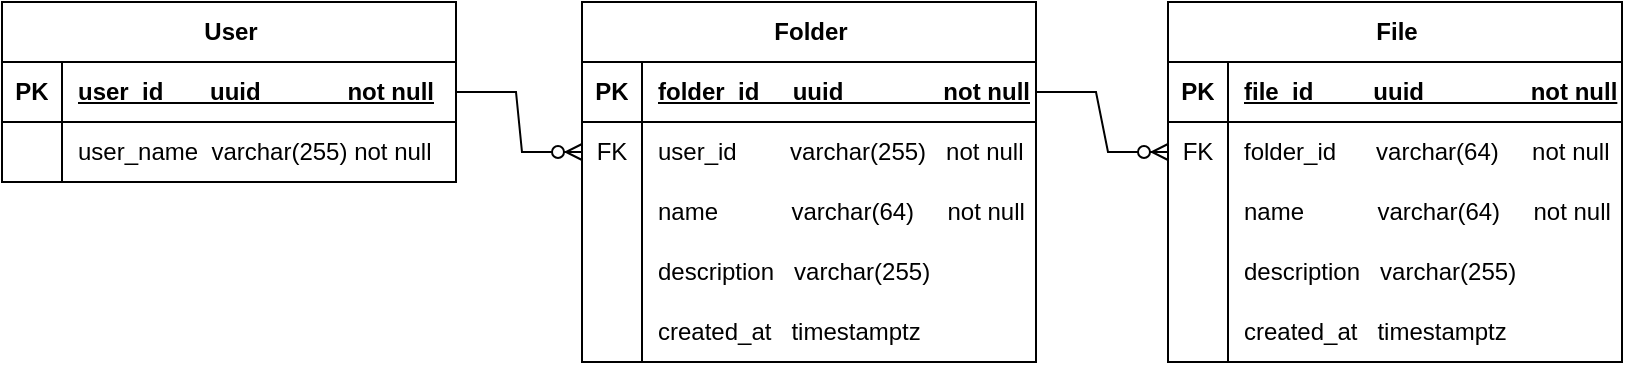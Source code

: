 <mxfile version="24.2.5" type="device">
  <diagram name="第 1 页" id="-aY_tYfyFnsMvgZZsw-B">
    <mxGraphModel dx="1050" dy="621" grid="1" gridSize="10" guides="1" tooltips="1" connect="1" arrows="1" fold="1" page="1" pageScale="1" pageWidth="850" pageHeight="1100" math="0" shadow="0">
      <root>
        <mxCell id="0" />
        <mxCell id="1" parent="0" />
        <mxCell id="qYd_ZiP-QyzaHjI4jwwQ-1" value="User" style="shape=table;startSize=30;container=1;collapsible=1;childLayout=tableLayout;fixedRows=1;rowLines=0;fontStyle=1;align=center;resizeLast=1;html=1;" vertex="1" parent="1">
          <mxGeometry x="20" y="40" width="227" height="90" as="geometry" />
        </mxCell>
        <mxCell id="qYd_ZiP-QyzaHjI4jwwQ-2" value="" style="shape=tableRow;horizontal=0;startSize=0;swimlaneHead=0;swimlaneBody=0;fillColor=none;collapsible=0;dropTarget=0;points=[[0,0.5],[1,0.5]];portConstraint=eastwest;top=0;left=0;right=0;bottom=1;" vertex="1" parent="qYd_ZiP-QyzaHjI4jwwQ-1">
          <mxGeometry y="30" width="227" height="30" as="geometry" />
        </mxCell>
        <mxCell id="qYd_ZiP-QyzaHjI4jwwQ-3" value="PK" style="shape=partialRectangle;connectable=0;fillColor=none;top=0;left=0;bottom=0;right=0;fontStyle=1;overflow=hidden;whiteSpace=wrap;html=1;" vertex="1" parent="qYd_ZiP-QyzaHjI4jwwQ-2">
          <mxGeometry width="30" height="30" as="geometry">
            <mxRectangle width="30" height="30" as="alternateBounds" />
          </mxGeometry>
        </mxCell>
        <mxCell id="qYd_ZiP-QyzaHjI4jwwQ-4" value="user_id&amp;nbsp; &amp;nbsp; &amp;nbsp; &amp;nbsp;uuid&amp;nbsp; &amp;nbsp; &amp;nbsp; &amp;nbsp; &amp;nbsp; &amp;nbsp; &amp;nbsp;not null" style="shape=partialRectangle;connectable=0;fillColor=none;top=0;left=0;bottom=0;right=0;align=left;spacingLeft=6;fontStyle=5;overflow=hidden;whiteSpace=wrap;html=1;" vertex="1" parent="qYd_ZiP-QyzaHjI4jwwQ-2">
          <mxGeometry x="30" width="197" height="30" as="geometry">
            <mxRectangle width="197" height="30" as="alternateBounds" />
          </mxGeometry>
        </mxCell>
        <mxCell id="qYd_ZiP-QyzaHjI4jwwQ-5" value="" style="shape=tableRow;horizontal=0;startSize=0;swimlaneHead=0;swimlaneBody=0;fillColor=none;collapsible=0;dropTarget=0;points=[[0,0.5],[1,0.5]];portConstraint=eastwest;top=0;left=0;right=0;bottom=0;" vertex="1" parent="qYd_ZiP-QyzaHjI4jwwQ-1">
          <mxGeometry y="60" width="227" height="30" as="geometry" />
        </mxCell>
        <mxCell id="qYd_ZiP-QyzaHjI4jwwQ-6" value="" style="shape=partialRectangle;connectable=0;fillColor=none;top=0;left=0;bottom=0;right=0;editable=1;overflow=hidden;whiteSpace=wrap;html=1;" vertex="1" parent="qYd_ZiP-QyzaHjI4jwwQ-5">
          <mxGeometry width="30" height="30" as="geometry">
            <mxRectangle width="30" height="30" as="alternateBounds" />
          </mxGeometry>
        </mxCell>
        <mxCell id="qYd_ZiP-QyzaHjI4jwwQ-7" value="user_name&amp;nbsp; varchar(255) not null" style="shape=partialRectangle;connectable=0;fillColor=none;top=0;left=0;bottom=0;right=0;align=left;spacingLeft=6;overflow=hidden;whiteSpace=wrap;html=1;" vertex="1" parent="qYd_ZiP-QyzaHjI4jwwQ-5">
          <mxGeometry x="30" width="197" height="30" as="geometry">
            <mxRectangle width="197" height="30" as="alternateBounds" />
          </mxGeometry>
        </mxCell>
        <mxCell id="qYd_ZiP-QyzaHjI4jwwQ-14" value="Folder" style="shape=table;startSize=30;container=1;collapsible=1;childLayout=tableLayout;fixedRows=1;rowLines=0;fontStyle=1;align=center;resizeLast=1;html=1;" vertex="1" parent="1">
          <mxGeometry x="310" y="40" width="227" height="180" as="geometry" />
        </mxCell>
        <mxCell id="qYd_ZiP-QyzaHjI4jwwQ-15" value="" style="shape=tableRow;horizontal=0;startSize=0;swimlaneHead=0;swimlaneBody=0;fillColor=none;collapsible=0;dropTarget=0;points=[[0,0.5],[1,0.5]];portConstraint=eastwest;top=0;left=0;right=0;bottom=1;" vertex="1" parent="qYd_ZiP-QyzaHjI4jwwQ-14">
          <mxGeometry y="30" width="227" height="30" as="geometry" />
        </mxCell>
        <mxCell id="qYd_ZiP-QyzaHjI4jwwQ-16" value="PK" style="shape=partialRectangle;connectable=0;fillColor=none;top=0;left=0;bottom=0;right=0;fontStyle=1;overflow=hidden;whiteSpace=wrap;html=1;" vertex="1" parent="qYd_ZiP-QyzaHjI4jwwQ-15">
          <mxGeometry width="30" height="30" as="geometry">
            <mxRectangle width="30" height="30" as="alternateBounds" />
          </mxGeometry>
        </mxCell>
        <mxCell id="qYd_ZiP-QyzaHjI4jwwQ-17" value="folder_id&amp;nbsp; &amp;nbsp; &amp;nbsp;uuid&amp;nbsp; &amp;nbsp; &amp;nbsp; &amp;nbsp; &amp;nbsp; &amp;nbsp; &amp;nbsp; &amp;nbsp;not null" style="shape=partialRectangle;connectable=0;fillColor=none;top=0;left=0;bottom=0;right=0;align=left;spacingLeft=6;fontStyle=5;overflow=hidden;whiteSpace=wrap;html=1;" vertex="1" parent="qYd_ZiP-QyzaHjI4jwwQ-15">
          <mxGeometry x="30" width="197" height="30" as="geometry">
            <mxRectangle width="197" height="30" as="alternateBounds" />
          </mxGeometry>
        </mxCell>
        <mxCell id="qYd_ZiP-QyzaHjI4jwwQ-50" style="shape=tableRow;horizontal=0;startSize=0;swimlaneHead=0;swimlaneBody=0;fillColor=none;collapsible=0;dropTarget=0;points=[[0,0.5],[1,0.5]];portConstraint=eastwest;top=0;left=0;right=0;bottom=0;" vertex="1" parent="qYd_ZiP-QyzaHjI4jwwQ-14">
          <mxGeometry y="60" width="227" height="30" as="geometry" />
        </mxCell>
        <mxCell id="qYd_ZiP-QyzaHjI4jwwQ-51" value="FK" style="shape=partialRectangle;connectable=0;fillColor=none;top=0;left=0;bottom=0;right=0;editable=1;overflow=hidden;whiteSpace=wrap;html=1;" vertex="1" parent="qYd_ZiP-QyzaHjI4jwwQ-50">
          <mxGeometry width="30" height="30" as="geometry">
            <mxRectangle width="30" height="30" as="alternateBounds" />
          </mxGeometry>
        </mxCell>
        <mxCell id="qYd_ZiP-QyzaHjI4jwwQ-52" value="user_id&amp;nbsp; &amp;nbsp; &amp;nbsp; &amp;nbsp; varchar(255)&amp;nbsp; &amp;nbsp;not null" style="shape=partialRectangle;connectable=0;fillColor=none;top=0;left=0;bottom=0;right=0;align=left;spacingLeft=6;overflow=hidden;whiteSpace=wrap;html=1;" vertex="1" parent="qYd_ZiP-QyzaHjI4jwwQ-50">
          <mxGeometry x="30" width="197" height="30" as="geometry">
            <mxRectangle width="197" height="30" as="alternateBounds" />
          </mxGeometry>
        </mxCell>
        <mxCell id="qYd_ZiP-QyzaHjI4jwwQ-18" value="" style="shape=tableRow;horizontal=0;startSize=0;swimlaneHead=0;swimlaneBody=0;fillColor=none;collapsible=0;dropTarget=0;points=[[0,0.5],[1,0.5]];portConstraint=eastwest;top=0;left=0;right=0;bottom=0;" vertex="1" parent="qYd_ZiP-QyzaHjI4jwwQ-14">
          <mxGeometry y="90" width="227" height="30" as="geometry" />
        </mxCell>
        <mxCell id="qYd_ZiP-QyzaHjI4jwwQ-19" value="" style="shape=partialRectangle;connectable=0;fillColor=none;top=0;left=0;bottom=0;right=0;editable=1;overflow=hidden;whiteSpace=wrap;html=1;" vertex="1" parent="qYd_ZiP-QyzaHjI4jwwQ-18">
          <mxGeometry width="30" height="30" as="geometry">
            <mxRectangle width="30" height="30" as="alternateBounds" />
          </mxGeometry>
        </mxCell>
        <mxCell id="qYd_ZiP-QyzaHjI4jwwQ-20" value="name&amp;nbsp; &amp;nbsp; &amp;nbsp; &amp;nbsp; &amp;nbsp; &amp;nbsp;varchar(64)&amp;nbsp; &amp;nbsp; &amp;nbsp;not null" style="shape=partialRectangle;connectable=0;fillColor=none;top=0;left=0;bottom=0;right=0;align=left;spacingLeft=6;overflow=hidden;whiteSpace=wrap;html=1;" vertex="1" parent="qYd_ZiP-QyzaHjI4jwwQ-18">
          <mxGeometry x="30" width="197" height="30" as="geometry">
            <mxRectangle width="197" height="30" as="alternateBounds" />
          </mxGeometry>
        </mxCell>
        <mxCell id="qYd_ZiP-QyzaHjI4jwwQ-21" value="" style="shape=tableRow;horizontal=0;startSize=0;swimlaneHead=0;swimlaneBody=0;fillColor=none;collapsible=0;dropTarget=0;points=[[0,0.5],[1,0.5]];portConstraint=eastwest;top=0;left=0;right=0;bottom=0;" vertex="1" parent="qYd_ZiP-QyzaHjI4jwwQ-14">
          <mxGeometry y="120" width="227" height="30" as="geometry" />
        </mxCell>
        <mxCell id="qYd_ZiP-QyzaHjI4jwwQ-22" value="" style="shape=partialRectangle;connectable=0;fillColor=none;top=0;left=0;bottom=0;right=0;editable=1;overflow=hidden;whiteSpace=wrap;html=1;" vertex="1" parent="qYd_ZiP-QyzaHjI4jwwQ-21">
          <mxGeometry width="30" height="30" as="geometry">
            <mxRectangle width="30" height="30" as="alternateBounds" />
          </mxGeometry>
        </mxCell>
        <mxCell id="qYd_ZiP-QyzaHjI4jwwQ-23" value="description&amp;nbsp; &amp;nbsp;varchar(255)" style="shape=partialRectangle;connectable=0;fillColor=none;top=0;left=0;bottom=0;right=0;align=left;spacingLeft=6;overflow=hidden;whiteSpace=wrap;html=1;" vertex="1" parent="qYd_ZiP-QyzaHjI4jwwQ-21">
          <mxGeometry x="30" width="197" height="30" as="geometry">
            <mxRectangle width="197" height="30" as="alternateBounds" />
          </mxGeometry>
        </mxCell>
        <mxCell id="qYd_ZiP-QyzaHjI4jwwQ-24" value="" style="shape=tableRow;horizontal=0;startSize=0;swimlaneHead=0;swimlaneBody=0;fillColor=none;collapsible=0;dropTarget=0;points=[[0,0.5],[1,0.5]];portConstraint=eastwest;top=0;left=0;right=0;bottom=0;" vertex="1" parent="qYd_ZiP-QyzaHjI4jwwQ-14">
          <mxGeometry y="150" width="227" height="30" as="geometry" />
        </mxCell>
        <mxCell id="qYd_ZiP-QyzaHjI4jwwQ-25" value="" style="shape=partialRectangle;connectable=0;fillColor=none;top=0;left=0;bottom=0;right=0;editable=1;overflow=hidden;whiteSpace=wrap;html=1;" vertex="1" parent="qYd_ZiP-QyzaHjI4jwwQ-24">
          <mxGeometry width="30" height="30" as="geometry">
            <mxRectangle width="30" height="30" as="alternateBounds" />
          </mxGeometry>
        </mxCell>
        <mxCell id="qYd_ZiP-QyzaHjI4jwwQ-26" value="created_at&amp;nbsp; &amp;nbsp;timestamptz" style="shape=partialRectangle;connectable=0;fillColor=none;top=0;left=0;bottom=0;right=0;align=left;spacingLeft=6;overflow=hidden;whiteSpace=wrap;html=1;" vertex="1" parent="qYd_ZiP-QyzaHjI4jwwQ-24">
          <mxGeometry x="30" width="197" height="30" as="geometry">
            <mxRectangle width="197" height="30" as="alternateBounds" />
          </mxGeometry>
        </mxCell>
        <mxCell id="qYd_ZiP-QyzaHjI4jwwQ-27" value="File" style="shape=table;startSize=30;container=1;collapsible=1;childLayout=tableLayout;fixedRows=1;rowLines=0;fontStyle=1;align=center;resizeLast=1;html=1;" vertex="1" parent="1">
          <mxGeometry x="603" y="40" width="227" height="180" as="geometry" />
        </mxCell>
        <mxCell id="qYd_ZiP-QyzaHjI4jwwQ-28" value="" style="shape=tableRow;horizontal=0;startSize=0;swimlaneHead=0;swimlaneBody=0;fillColor=none;collapsible=0;dropTarget=0;points=[[0,0.5],[1,0.5]];portConstraint=eastwest;top=0;left=0;right=0;bottom=1;" vertex="1" parent="qYd_ZiP-QyzaHjI4jwwQ-27">
          <mxGeometry y="30" width="227" height="30" as="geometry" />
        </mxCell>
        <mxCell id="qYd_ZiP-QyzaHjI4jwwQ-29" value="PK" style="shape=partialRectangle;connectable=0;fillColor=none;top=0;left=0;bottom=0;right=0;fontStyle=1;overflow=hidden;whiteSpace=wrap;html=1;" vertex="1" parent="qYd_ZiP-QyzaHjI4jwwQ-28">
          <mxGeometry width="30" height="30" as="geometry">
            <mxRectangle width="30" height="30" as="alternateBounds" />
          </mxGeometry>
        </mxCell>
        <mxCell id="qYd_ZiP-QyzaHjI4jwwQ-30" value="file_id&amp;nbsp; &amp;nbsp; &amp;nbsp; &amp;nbsp; &amp;nbsp;uuid&amp;nbsp; &amp;nbsp; &amp;nbsp; &amp;nbsp; &amp;nbsp; &amp;nbsp; &amp;nbsp; &amp;nbsp; not null" style="shape=partialRectangle;connectable=0;fillColor=none;top=0;left=0;bottom=0;right=0;align=left;spacingLeft=6;fontStyle=5;overflow=hidden;whiteSpace=wrap;html=1;" vertex="1" parent="qYd_ZiP-QyzaHjI4jwwQ-28">
          <mxGeometry x="30" width="197" height="30" as="geometry">
            <mxRectangle width="197" height="30" as="alternateBounds" />
          </mxGeometry>
        </mxCell>
        <mxCell id="qYd_ZiP-QyzaHjI4jwwQ-55" style="shape=tableRow;horizontal=0;startSize=0;swimlaneHead=0;swimlaneBody=0;fillColor=none;collapsible=0;dropTarget=0;points=[[0,0.5],[1,0.5]];portConstraint=eastwest;top=0;left=0;right=0;bottom=0;" vertex="1" parent="qYd_ZiP-QyzaHjI4jwwQ-27">
          <mxGeometry y="60" width="227" height="30" as="geometry" />
        </mxCell>
        <mxCell id="qYd_ZiP-QyzaHjI4jwwQ-56" value="FK" style="shape=partialRectangle;connectable=0;fillColor=none;top=0;left=0;bottom=0;right=0;editable=1;overflow=hidden;whiteSpace=wrap;html=1;" vertex="1" parent="qYd_ZiP-QyzaHjI4jwwQ-55">
          <mxGeometry width="30" height="30" as="geometry">
            <mxRectangle width="30" height="30" as="alternateBounds" />
          </mxGeometry>
        </mxCell>
        <mxCell id="qYd_ZiP-QyzaHjI4jwwQ-57" value="folder_id&amp;nbsp; &amp;nbsp; &amp;nbsp; varchar(64)&amp;nbsp; &amp;nbsp; &amp;nbsp;not null" style="shape=partialRectangle;connectable=0;fillColor=none;top=0;left=0;bottom=0;right=0;align=left;spacingLeft=6;overflow=hidden;whiteSpace=wrap;html=1;" vertex="1" parent="qYd_ZiP-QyzaHjI4jwwQ-55">
          <mxGeometry x="30" width="197" height="30" as="geometry">
            <mxRectangle width="197" height="30" as="alternateBounds" />
          </mxGeometry>
        </mxCell>
        <mxCell id="qYd_ZiP-QyzaHjI4jwwQ-31" value="" style="shape=tableRow;horizontal=0;startSize=0;swimlaneHead=0;swimlaneBody=0;fillColor=none;collapsible=0;dropTarget=0;points=[[0,0.5],[1,0.5]];portConstraint=eastwest;top=0;left=0;right=0;bottom=0;" vertex="1" parent="qYd_ZiP-QyzaHjI4jwwQ-27">
          <mxGeometry y="90" width="227" height="30" as="geometry" />
        </mxCell>
        <mxCell id="qYd_ZiP-QyzaHjI4jwwQ-32" value="" style="shape=partialRectangle;connectable=0;fillColor=none;top=0;left=0;bottom=0;right=0;editable=1;overflow=hidden;whiteSpace=wrap;html=1;" vertex="1" parent="qYd_ZiP-QyzaHjI4jwwQ-31">
          <mxGeometry width="30" height="30" as="geometry">
            <mxRectangle width="30" height="30" as="alternateBounds" />
          </mxGeometry>
        </mxCell>
        <mxCell id="qYd_ZiP-QyzaHjI4jwwQ-33" value="name&amp;nbsp; &amp;nbsp; &amp;nbsp; &amp;nbsp; &amp;nbsp; &amp;nbsp;varchar(64)&amp;nbsp; &amp;nbsp; &amp;nbsp;not null" style="shape=partialRectangle;connectable=0;fillColor=none;top=0;left=0;bottom=0;right=0;align=left;spacingLeft=6;overflow=hidden;whiteSpace=wrap;html=1;" vertex="1" parent="qYd_ZiP-QyzaHjI4jwwQ-31">
          <mxGeometry x="30" width="197" height="30" as="geometry">
            <mxRectangle width="197" height="30" as="alternateBounds" />
          </mxGeometry>
        </mxCell>
        <mxCell id="qYd_ZiP-QyzaHjI4jwwQ-34" value="" style="shape=tableRow;horizontal=0;startSize=0;swimlaneHead=0;swimlaneBody=0;fillColor=none;collapsible=0;dropTarget=0;points=[[0,0.5],[1,0.5]];portConstraint=eastwest;top=0;left=0;right=0;bottom=0;" vertex="1" parent="qYd_ZiP-QyzaHjI4jwwQ-27">
          <mxGeometry y="120" width="227" height="30" as="geometry" />
        </mxCell>
        <mxCell id="qYd_ZiP-QyzaHjI4jwwQ-35" value="" style="shape=partialRectangle;connectable=0;fillColor=none;top=0;left=0;bottom=0;right=0;editable=1;overflow=hidden;whiteSpace=wrap;html=1;" vertex="1" parent="qYd_ZiP-QyzaHjI4jwwQ-34">
          <mxGeometry width="30" height="30" as="geometry">
            <mxRectangle width="30" height="30" as="alternateBounds" />
          </mxGeometry>
        </mxCell>
        <mxCell id="qYd_ZiP-QyzaHjI4jwwQ-36" value="description&amp;nbsp; &amp;nbsp;varchar(255)" style="shape=partialRectangle;connectable=0;fillColor=none;top=0;left=0;bottom=0;right=0;align=left;spacingLeft=6;overflow=hidden;whiteSpace=wrap;html=1;" vertex="1" parent="qYd_ZiP-QyzaHjI4jwwQ-34">
          <mxGeometry x="30" width="197" height="30" as="geometry">
            <mxRectangle width="197" height="30" as="alternateBounds" />
          </mxGeometry>
        </mxCell>
        <mxCell id="qYd_ZiP-QyzaHjI4jwwQ-37" value="" style="shape=tableRow;horizontal=0;startSize=0;swimlaneHead=0;swimlaneBody=0;fillColor=none;collapsible=0;dropTarget=0;points=[[0,0.5],[1,0.5]];portConstraint=eastwest;top=0;left=0;right=0;bottom=0;" vertex="1" parent="qYd_ZiP-QyzaHjI4jwwQ-27">
          <mxGeometry y="150" width="227" height="30" as="geometry" />
        </mxCell>
        <mxCell id="qYd_ZiP-QyzaHjI4jwwQ-38" value="" style="shape=partialRectangle;connectable=0;fillColor=none;top=0;left=0;bottom=0;right=0;editable=1;overflow=hidden;whiteSpace=wrap;html=1;" vertex="1" parent="qYd_ZiP-QyzaHjI4jwwQ-37">
          <mxGeometry width="30" height="30" as="geometry">
            <mxRectangle width="30" height="30" as="alternateBounds" />
          </mxGeometry>
        </mxCell>
        <mxCell id="qYd_ZiP-QyzaHjI4jwwQ-39" value="created_at&amp;nbsp; &amp;nbsp;timestamptz" style="shape=partialRectangle;connectable=0;fillColor=none;top=0;left=0;bottom=0;right=0;align=left;spacingLeft=6;overflow=hidden;whiteSpace=wrap;html=1;" vertex="1" parent="qYd_ZiP-QyzaHjI4jwwQ-37">
          <mxGeometry x="30" width="197" height="30" as="geometry">
            <mxRectangle width="197" height="30" as="alternateBounds" />
          </mxGeometry>
        </mxCell>
        <mxCell id="qYd_ZiP-QyzaHjI4jwwQ-54" value="" style="edgeStyle=entityRelationEdgeStyle;fontSize=12;html=1;endArrow=ERzeroToMany;endFill=1;rounded=0;exitX=1;exitY=0.5;exitDx=0;exitDy=0;entryX=0;entryY=0.5;entryDx=0;entryDy=0;" edge="1" parent="1" source="qYd_ZiP-QyzaHjI4jwwQ-2" target="qYd_ZiP-QyzaHjI4jwwQ-50">
          <mxGeometry width="100" height="100" relative="1" as="geometry">
            <mxPoint x="237" y="270" as="sourcePoint" />
            <mxPoint x="337" y="170" as="targetPoint" />
          </mxGeometry>
        </mxCell>
        <mxCell id="qYd_ZiP-QyzaHjI4jwwQ-59" value="" style="edgeStyle=entityRelationEdgeStyle;fontSize=12;html=1;endArrow=ERzeroToMany;endFill=1;rounded=0;exitX=1;exitY=0.5;exitDx=0;exitDy=0;entryX=0;entryY=0.5;entryDx=0;entryDy=0;" edge="1" parent="1" source="qYd_ZiP-QyzaHjI4jwwQ-15" target="qYd_ZiP-QyzaHjI4jwwQ-55">
          <mxGeometry width="100" height="100" relative="1" as="geometry">
            <mxPoint x="640" y="290" as="sourcePoint" />
            <mxPoint x="740" y="190" as="targetPoint" />
            <Array as="points">
              <mxPoint x="570" y="230" />
              <mxPoint x="390" y="210" />
              <mxPoint x="340" y="290" />
              <mxPoint x="600" y="250" />
            </Array>
          </mxGeometry>
        </mxCell>
      </root>
    </mxGraphModel>
  </diagram>
</mxfile>
